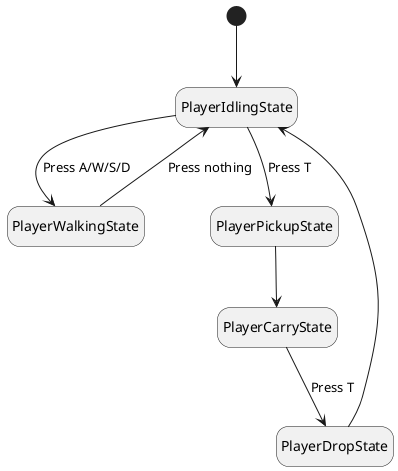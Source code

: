 @startuml The Leapin' Kitchen

hide empty description
skinparam monochrome true

[*] --> PlayerIdlingState
PlayerIdlingState --> PlayerWalkingState: Press A/W/S/D
PlayerWalkingState --> PlayerIdlingState: Press nothing
PlayerIdlingState --> PlayerPickupState: Press T
PlayerCarryState --> PlayerDropState: Press T
PlayerPickupState  --> PlayerCarryState
PlayerDropState  --> PlayerIdlingState
@enduml
